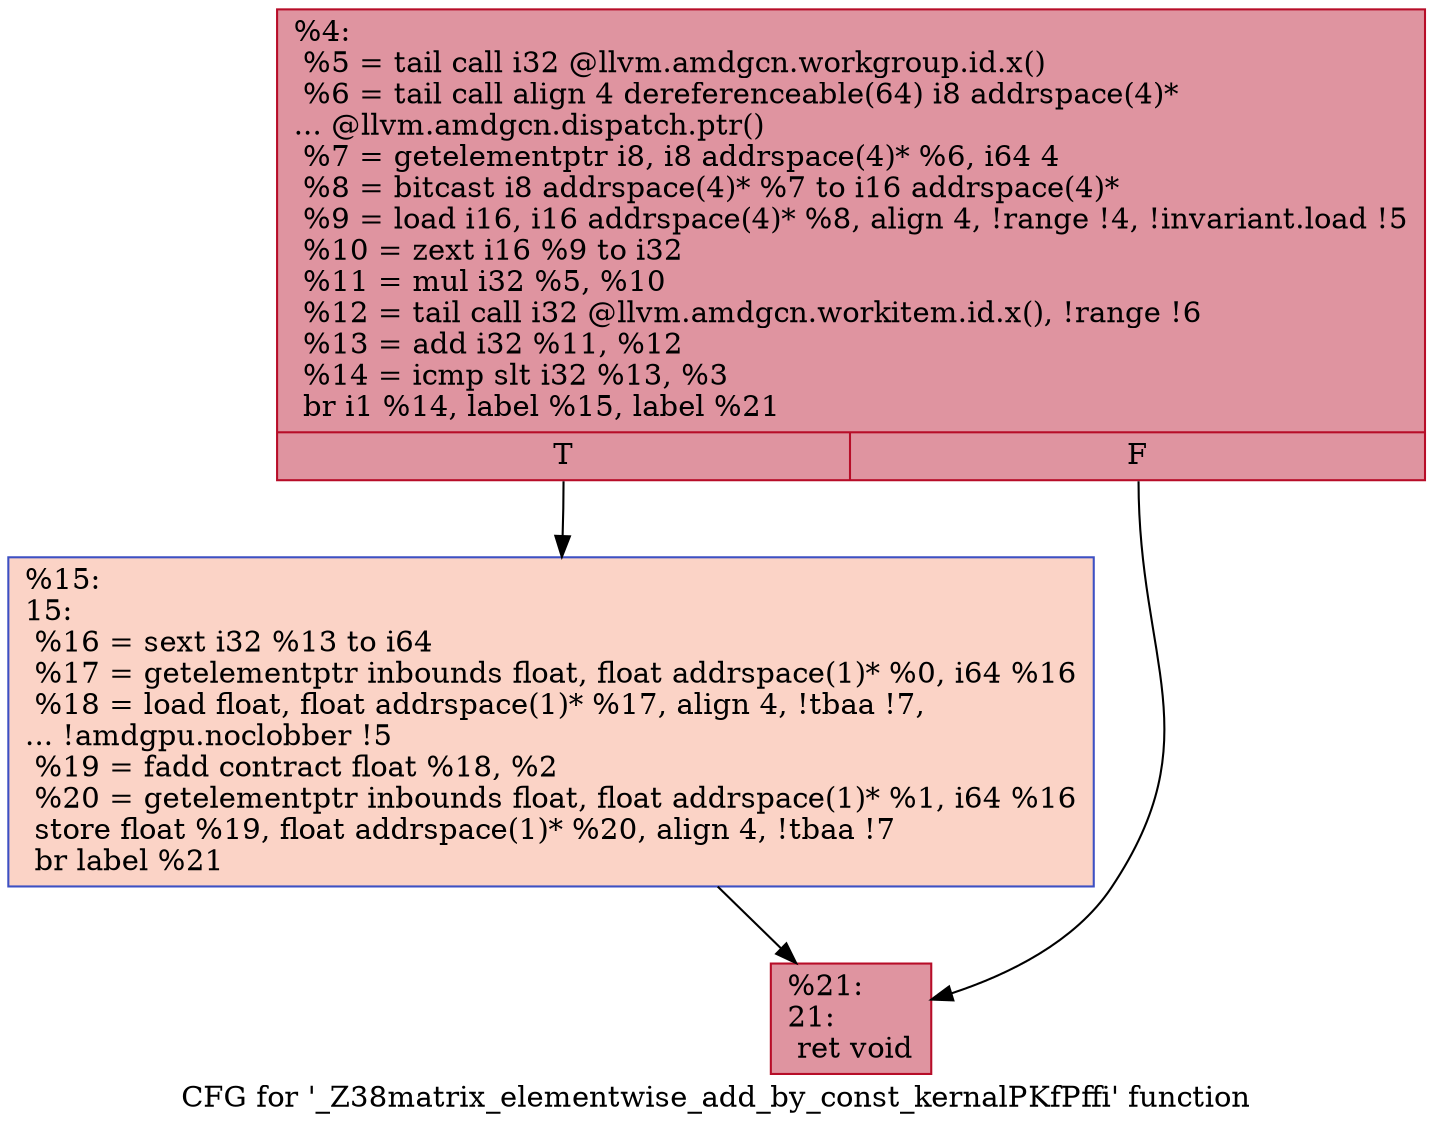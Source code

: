 digraph "CFG for '_Z38matrix_elementwise_add_by_const_kernalPKfPffi' function" {
	label="CFG for '_Z38matrix_elementwise_add_by_const_kernalPKfPffi' function";

	Node0x52b70f0 [shape=record,color="#b70d28ff", style=filled, fillcolor="#b70d2870",label="{%4:\l  %5 = tail call i32 @llvm.amdgcn.workgroup.id.x()\l  %6 = tail call align 4 dereferenceable(64) i8 addrspace(4)*\l... @llvm.amdgcn.dispatch.ptr()\l  %7 = getelementptr i8, i8 addrspace(4)* %6, i64 4\l  %8 = bitcast i8 addrspace(4)* %7 to i16 addrspace(4)*\l  %9 = load i16, i16 addrspace(4)* %8, align 4, !range !4, !invariant.load !5\l  %10 = zext i16 %9 to i32\l  %11 = mul i32 %5, %10\l  %12 = tail call i32 @llvm.amdgcn.workitem.id.x(), !range !6\l  %13 = add i32 %11, %12\l  %14 = icmp slt i32 %13, %3\l  br i1 %14, label %15, label %21\l|{<s0>T|<s1>F}}"];
	Node0x52b70f0:s0 -> Node0x52b8fe0;
	Node0x52b70f0:s1 -> Node0x52b9070;
	Node0x52b8fe0 [shape=record,color="#3d50c3ff", style=filled, fillcolor="#f59c7d70",label="{%15:\l15:                                               \l  %16 = sext i32 %13 to i64\l  %17 = getelementptr inbounds float, float addrspace(1)* %0, i64 %16\l  %18 = load float, float addrspace(1)* %17, align 4, !tbaa !7,\l... !amdgpu.noclobber !5\l  %19 = fadd contract float %18, %2\l  %20 = getelementptr inbounds float, float addrspace(1)* %1, i64 %16\l  store float %19, float addrspace(1)* %20, align 4, !tbaa !7\l  br label %21\l}"];
	Node0x52b8fe0 -> Node0x52b9070;
	Node0x52b9070 [shape=record,color="#b70d28ff", style=filled, fillcolor="#b70d2870",label="{%21:\l21:                                               \l  ret void\l}"];
}
